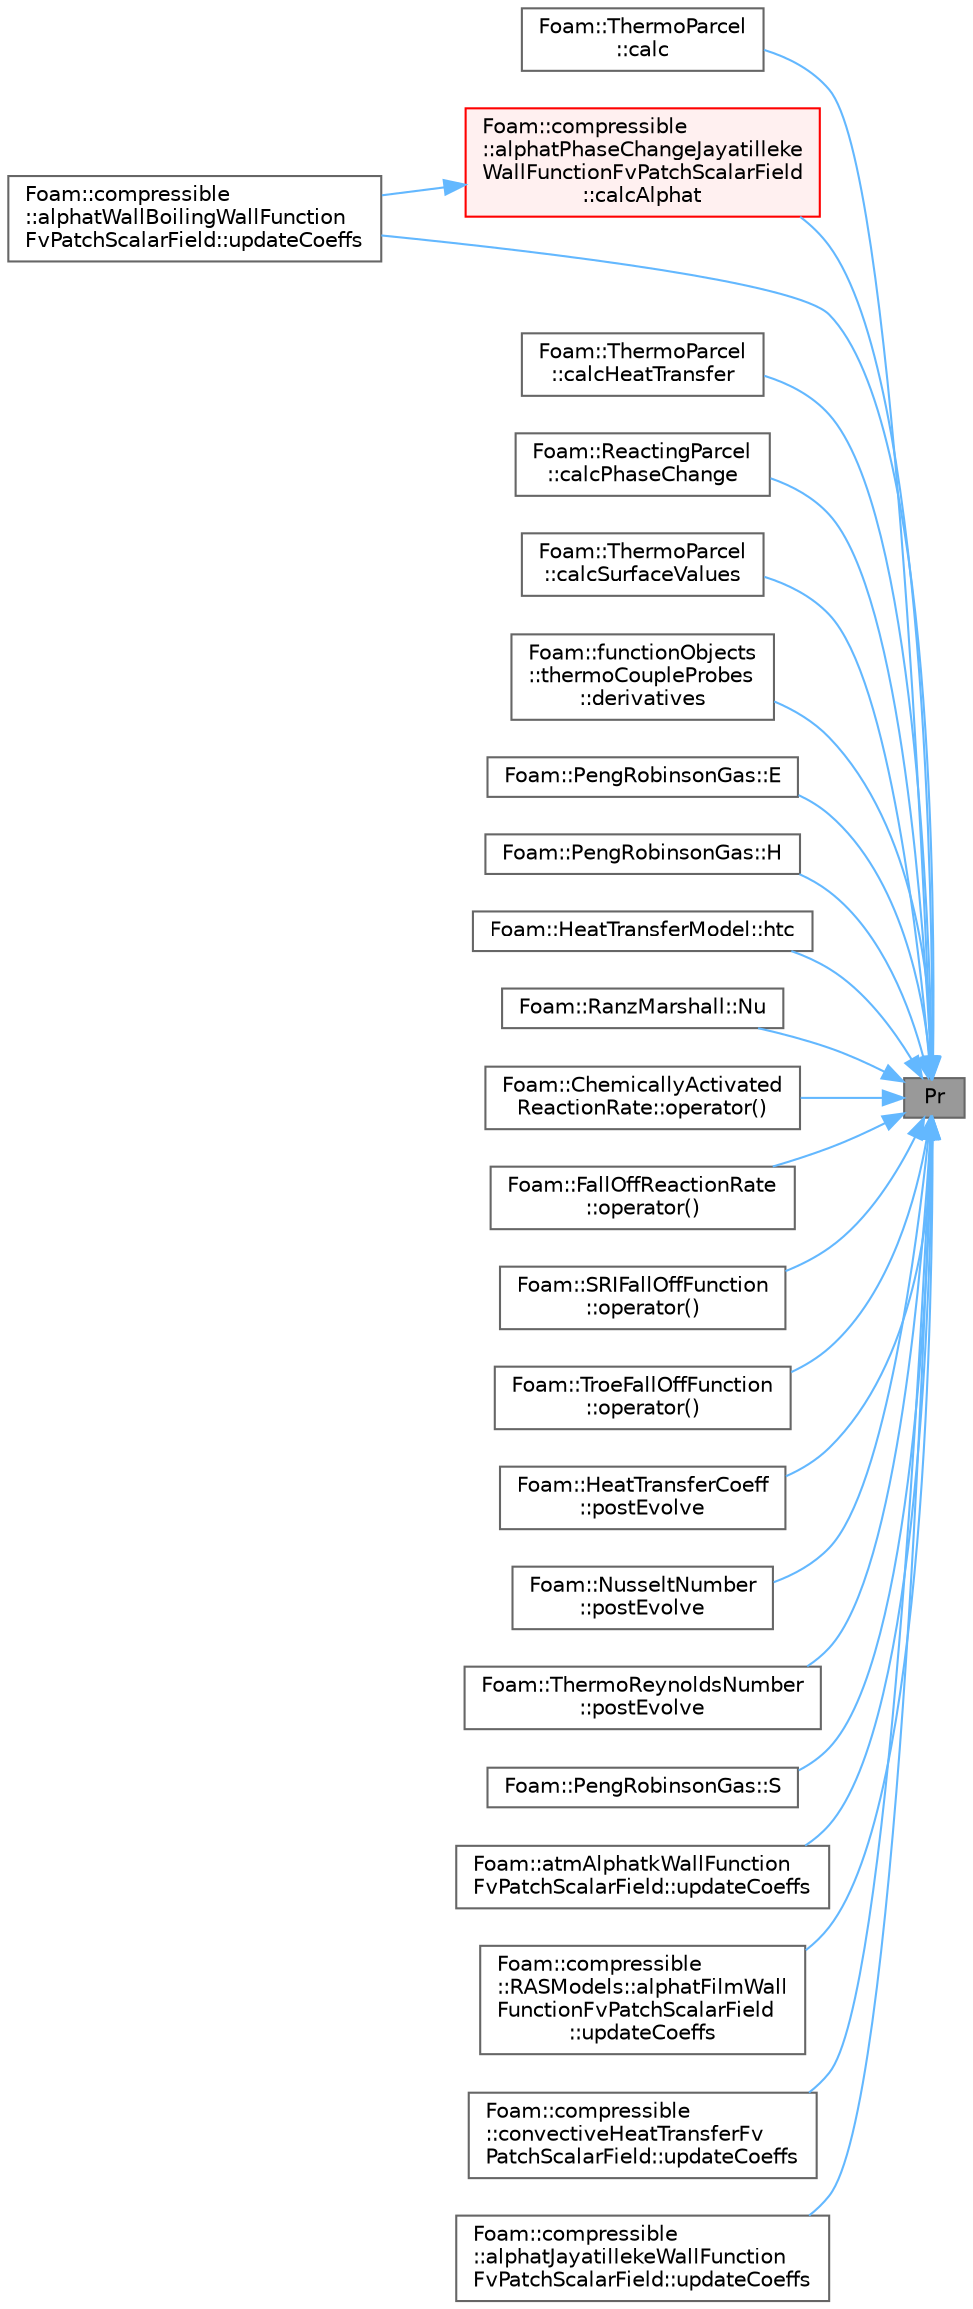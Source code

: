 digraph "Pr"
{
 // LATEX_PDF_SIZE
  bgcolor="transparent";
  edge [fontname=Helvetica,fontsize=10,labelfontname=Helvetica,labelfontsize=10];
  node [fontname=Helvetica,fontsize=10,shape=box,height=0.2,width=0.4];
  rankdir="RL";
  Node1 [id="Node000001",label="Pr",height=0.2,width=0.4,color="gray40", fillcolor="grey60", style="filled", fontcolor="black",tooltip=" "];
  Node1 -> Node2 [id="edge1_Node000001_Node000002",dir="back",color="steelblue1",style="solid",tooltip=" "];
  Node2 [id="Node000002",label="Foam::ThermoParcel\l::calc",height=0.2,width=0.4,color="grey40", fillcolor="white", style="filled",URL="$classFoam_1_1ThermoParcel.html#afb56ef4d31b0047419b9a94d9d07e337",tooltip=" "];
  Node1 -> Node3 [id="edge2_Node000001_Node000003",dir="back",color="steelblue1",style="solid",tooltip=" "];
  Node3 [id="Node000003",label="Foam::compressible\l::alphatPhaseChangeJayatilleke\lWallFunctionFvPatchScalarField\l::calcAlphat",height=0.2,width=0.4,color="red", fillcolor="#FFF0F0", style="filled",URL="$classFoam_1_1compressible_1_1alphatPhaseChangeJayatillekeWallFunctionFvPatchScalarField.html#a3ff2c11cc375cc935614590135b78ed4",tooltip=" "];
  Node3 -> Node6 [id="edge3_Node000003_Node000006",dir="back",color="steelblue1",style="solid",tooltip=" "];
  Node6 [id="Node000006",label="Foam::compressible\l::alphatWallBoilingWallFunction\lFvPatchScalarField::updateCoeffs",height=0.2,width=0.4,color="grey40", fillcolor="white", style="filled",URL="$classFoam_1_1compressible_1_1alphatWallBoilingWallFunctionFvPatchScalarField.html#a7e24eafac629d3733181cd942d4c902f",tooltip=" "];
  Node1 -> Node7 [id="edge4_Node000001_Node000007",dir="back",color="steelblue1",style="solid",tooltip=" "];
  Node7 [id="Node000007",label="Foam::ThermoParcel\l::calcHeatTransfer",height=0.2,width=0.4,color="grey40", fillcolor="white", style="filled",URL="$classFoam_1_1ThermoParcel.html#a95977f4cef0a6af52ae7765c938a7cc8",tooltip=" "];
  Node1 -> Node8 [id="edge5_Node000001_Node000008",dir="back",color="steelblue1",style="solid",tooltip=" "];
  Node8 [id="Node000008",label="Foam::ReactingParcel\l::calcPhaseChange",height=0.2,width=0.4,color="grey40", fillcolor="white", style="filled",URL="$classFoam_1_1ReactingParcel.html#abf4465ef50d1fcf751816608607827ae",tooltip=" "];
  Node1 -> Node9 [id="edge6_Node000001_Node000009",dir="back",color="steelblue1",style="solid",tooltip=" "];
  Node9 [id="Node000009",label="Foam::ThermoParcel\l::calcSurfaceValues",height=0.2,width=0.4,color="grey40", fillcolor="white", style="filled",URL="$classFoam_1_1ThermoParcel.html#aa693ff3229c8055efb30de7e7b5d4cd4",tooltip=" "];
  Node1 -> Node10 [id="edge7_Node000001_Node000010",dir="back",color="steelblue1",style="solid",tooltip=" "];
  Node10 [id="Node000010",label="Foam::functionObjects\l::thermoCoupleProbes\l::derivatives",height=0.2,width=0.4,color="grey40", fillcolor="white", style="filled",URL="$classFoam_1_1functionObjects_1_1thermoCoupleProbes.html#a839fb7dcbaa040ffd4cc1e13ef99d78b",tooltip=" "];
  Node1 -> Node11 [id="edge8_Node000001_Node000011",dir="back",color="steelblue1",style="solid",tooltip=" "];
  Node11 [id="Node000011",label="Foam::PengRobinsonGas::E",height=0.2,width=0.4,color="grey40", fillcolor="white", style="filled",URL="$classFoam_1_1PengRobinsonGas.html#a27b26d1cbb5148b2e5e2857be15e97e7",tooltip=" "];
  Node1 -> Node12 [id="edge9_Node000001_Node000012",dir="back",color="steelblue1",style="solid",tooltip=" "];
  Node12 [id="Node000012",label="Foam::PengRobinsonGas::H",height=0.2,width=0.4,color="grey40", fillcolor="white", style="filled",URL="$classFoam_1_1PengRobinsonGas.html#a3c4096946acde260f7ba25ac64cb24d9",tooltip=" "];
  Node1 -> Node13 [id="edge10_Node000001_Node000013",dir="back",color="steelblue1",style="solid",tooltip=" "];
  Node13 [id="Node000013",label="Foam::HeatTransferModel::htc",height=0.2,width=0.4,color="grey40", fillcolor="white", style="filled",URL="$classFoam_1_1HeatTransferModel.html#ac504c16023c62fcdd636da2a19743065",tooltip=" "];
  Node1 -> Node14 [id="edge11_Node000001_Node000014",dir="back",color="steelblue1",style="solid",tooltip=" "];
  Node14 [id="Node000014",label="Foam::RanzMarshall::Nu",height=0.2,width=0.4,color="grey40", fillcolor="white", style="filled",URL="$classFoam_1_1RanzMarshall.html#a7a5282a12b6521e777cd028dce170c99",tooltip=" "];
  Node1 -> Node15 [id="edge12_Node000001_Node000015",dir="back",color="steelblue1",style="solid",tooltip=" "];
  Node15 [id="Node000015",label="Foam::ChemicallyActivated\lReactionRate::operator()",height=0.2,width=0.4,color="grey40", fillcolor="white", style="filled",URL="$classFoam_1_1ChemicallyActivatedReactionRate.html#a6b13805098b231a4c9079b9030b2738c",tooltip=" "];
  Node1 -> Node16 [id="edge13_Node000001_Node000016",dir="back",color="steelblue1",style="solid",tooltip=" "];
  Node16 [id="Node000016",label="Foam::FallOffReactionRate\l::operator()",height=0.2,width=0.4,color="grey40", fillcolor="white", style="filled",URL="$classFoam_1_1FallOffReactionRate.html#a6b13805098b231a4c9079b9030b2738c",tooltip=" "];
  Node1 -> Node17 [id="edge14_Node000001_Node000017",dir="back",color="steelblue1",style="solid",tooltip=" "];
  Node17 [id="Node000017",label="Foam::SRIFallOffFunction\l::operator()",height=0.2,width=0.4,color="grey40", fillcolor="white", style="filled",URL="$classFoam_1_1SRIFallOffFunction.html#acfa6f376b4912da468dd6ff01ccd5321",tooltip=" "];
  Node1 -> Node18 [id="edge15_Node000001_Node000018",dir="back",color="steelblue1",style="solid",tooltip=" "];
  Node18 [id="Node000018",label="Foam::TroeFallOffFunction\l::operator()",height=0.2,width=0.4,color="grey40", fillcolor="white", style="filled",URL="$classFoam_1_1TroeFallOffFunction.html#acfa6f376b4912da468dd6ff01ccd5321",tooltip=" "];
  Node1 -> Node19 [id="edge16_Node000001_Node000019",dir="back",color="steelblue1",style="solid",tooltip=" "];
  Node19 [id="Node000019",label="Foam::HeatTransferCoeff\l::postEvolve",height=0.2,width=0.4,color="grey40", fillcolor="white", style="filled",URL="$classFoam_1_1HeatTransferCoeff.html#a9f8e6095c3ddcbe1f1c2afcfcf5acfce",tooltip=" "];
  Node1 -> Node20 [id="edge17_Node000001_Node000020",dir="back",color="steelblue1",style="solid",tooltip=" "];
  Node20 [id="Node000020",label="Foam::NusseltNumber\l::postEvolve",height=0.2,width=0.4,color="grey40", fillcolor="white", style="filled",URL="$classFoam_1_1NusseltNumber.html#a9f8e6095c3ddcbe1f1c2afcfcf5acfce",tooltip=" "];
  Node1 -> Node21 [id="edge18_Node000001_Node000021",dir="back",color="steelblue1",style="solid",tooltip=" "];
  Node21 [id="Node000021",label="Foam::ThermoReynoldsNumber\l::postEvolve",height=0.2,width=0.4,color="grey40", fillcolor="white", style="filled",URL="$classFoam_1_1ThermoReynoldsNumber.html#a9f8e6095c3ddcbe1f1c2afcfcf5acfce",tooltip=" "];
  Node1 -> Node22 [id="edge19_Node000001_Node000022",dir="back",color="steelblue1",style="solid",tooltip=" "];
  Node22 [id="Node000022",label="Foam::PengRobinsonGas::S",height=0.2,width=0.4,color="grey40", fillcolor="white", style="filled",URL="$classFoam_1_1PengRobinsonGas.html#a7dab73200af3084f4d920a4e715994ab",tooltip=" "];
  Node1 -> Node23 [id="edge20_Node000001_Node000023",dir="back",color="steelblue1",style="solid",tooltip=" "];
  Node23 [id="Node000023",label="Foam::atmAlphatkWallFunction\lFvPatchScalarField::updateCoeffs",height=0.2,width=0.4,color="grey40", fillcolor="white", style="filled",URL="$classFoam_1_1atmAlphatkWallFunctionFvPatchScalarField.html#a7e24eafac629d3733181cd942d4c902f",tooltip=" "];
  Node1 -> Node6 [id="edge21_Node000001_Node000006",dir="back",color="steelblue1",style="solid",tooltip=" "];
  Node1 -> Node24 [id="edge22_Node000001_Node000024",dir="back",color="steelblue1",style="solid",tooltip=" "];
  Node24 [id="Node000024",label="Foam::compressible\l::RASModels::alphatFilmWall\lFunctionFvPatchScalarField\l::updateCoeffs",height=0.2,width=0.4,color="grey40", fillcolor="white", style="filled",URL="$classFoam_1_1compressible_1_1RASModels_1_1alphatFilmWallFunctionFvPatchScalarField.html#a7e24eafac629d3733181cd942d4c902f",tooltip=" "];
  Node1 -> Node25 [id="edge23_Node000001_Node000025",dir="back",color="steelblue1",style="solid",tooltip=" "];
  Node25 [id="Node000025",label="Foam::compressible\l::convectiveHeatTransferFv\lPatchScalarField::updateCoeffs",height=0.2,width=0.4,color="grey40", fillcolor="white", style="filled",URL="$classFoam_1_1compressible_1_1convectiveHeatTransferFvPatchScalarField.html#a7e24eafac629d3733181cd942d4c902f",tooltip=" "];
  Node1 -> Node26 [id="edge24_Node000001_Node000026",dir="back",color="steelblue1",style="solid",tooltip=" "];
  Node26 [id="Node000026",label="Foam::compressible\l::alphatJayatillekeWallFunction\lFvPatchScalarField::updateCoeffs",height=0.2,width=0.4,color="grey40", fillcolor="white", style="filled",URL="$classFoam_1_1compressible_1_1alphatJayatillekeWallFunctionFvPatchScalarField.html#a7e24eafac629d3733181cd942d4c902f",tooltip=" "];
}
